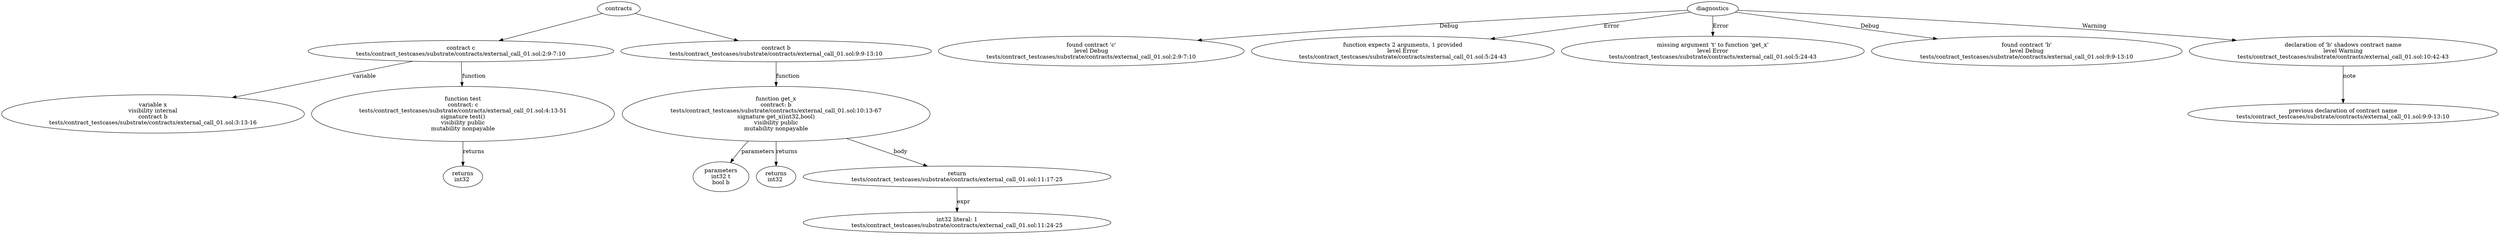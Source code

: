strict digraph "tests/contract_testcases/substrate/contracts/external_call_01.sol" {
	contract [label="contract c\ntests/contract_testcases/substrate/contracts/external_call_01.sol:2:9-7:10"]
	var [label="variable x\nvisibility internal\ncontract b\ntests/contract_testcases/substrate/contracts/external_call_01.sol:3:13-16"]
	test [label="function test\ncontract: c\ntests/contract_testcases/substrate/contracts/external_call_01.sol:4:13-51\nsignature test()\nvisibility public\nmutability nonpayable"]
	returns [label="returns\nint32 "]
	contract_5 [label="contract b\ntests/contract_testcases/substrate/contracts/external_call_01.sol:9:9-13:10"]
	get_x [label="function get_x\ncontract: b\ntests/contract_testcases/substrate/contracts/external_call_01.sol:10:13-67\nsignature get_x(int32,bool)\nvisibility public\nmutability nonpayable"]
	parameters [label="parameters\nint32 t\nbool b"]
	returns_8 [label="returns\nint32 "]
	return [label="return\ntests/contract_testcases/substrate/contracts/external_call_01.sol:11:17-25"]
	number_literal [label="int32 literal: 1\ntests/contract_testcases/substrate/contracts/external_call_01.sol:11:24-25"]
	diagnostic [label="found contract 'c'\nlevel Debug\ntests/contract_testcases/substrate/contracts/external_call_01.sol:2:9-7:10"]
	diagnostic_13 [label="function expects 2 arguments, 1 provided\nlevel Error\ntests/contract_testcases/substrate/contracts/external_call_01.sol:5:24-43"]
	diagnostic_14 [label="missing argument 't' to function 'get_x'\nlevel Error\ntests/contract_testcases/substrate/contracts/external_call_01.sol:5:24-43"]
	diagnostic_15 [label="found contract 'b'\nlevel Debug\ntests/contract_testcases/substrate/contracts/external_call_01.sol:9:9-13:10"]
	diagnostic_16 [label="declaration of 'b' shadows contract name\nlevel Warning\ntests/contract_testcases/substrate/contracts/external_call_01.sol:10:42-43"]
	note [label="previous declaration of contract name\ntests/contract_testcases/substrate/contracts/external_call_01.sol:9:9-13:10"]
	contracts -> contract
	contract -> var [label="variable"]
	contract -> test [label="function"]
	test -> returns [label="returns"]
	contracts -> contract_5
	contract_5 -> get_x [label="function"]
	get_x -> parameters [label="parameters"]
	get_x -> returns_8 [label="returns"]
	get_x -> return [label="body"]
	return -> number_literal [label="expr"]
	diagnostics -> diagnostic [label="Debug"]
	diagnostics -> diagnostic_13 [label="Error"]
	diagnostics -> diagnostic_14 [label="Error"]
	diagnostics -> diagnostic_15 [label="Debug"]
	diagnostics -> diagnostic_16 [label="Warning"]
	diagnostic_16 -> note [label="note"]
}

